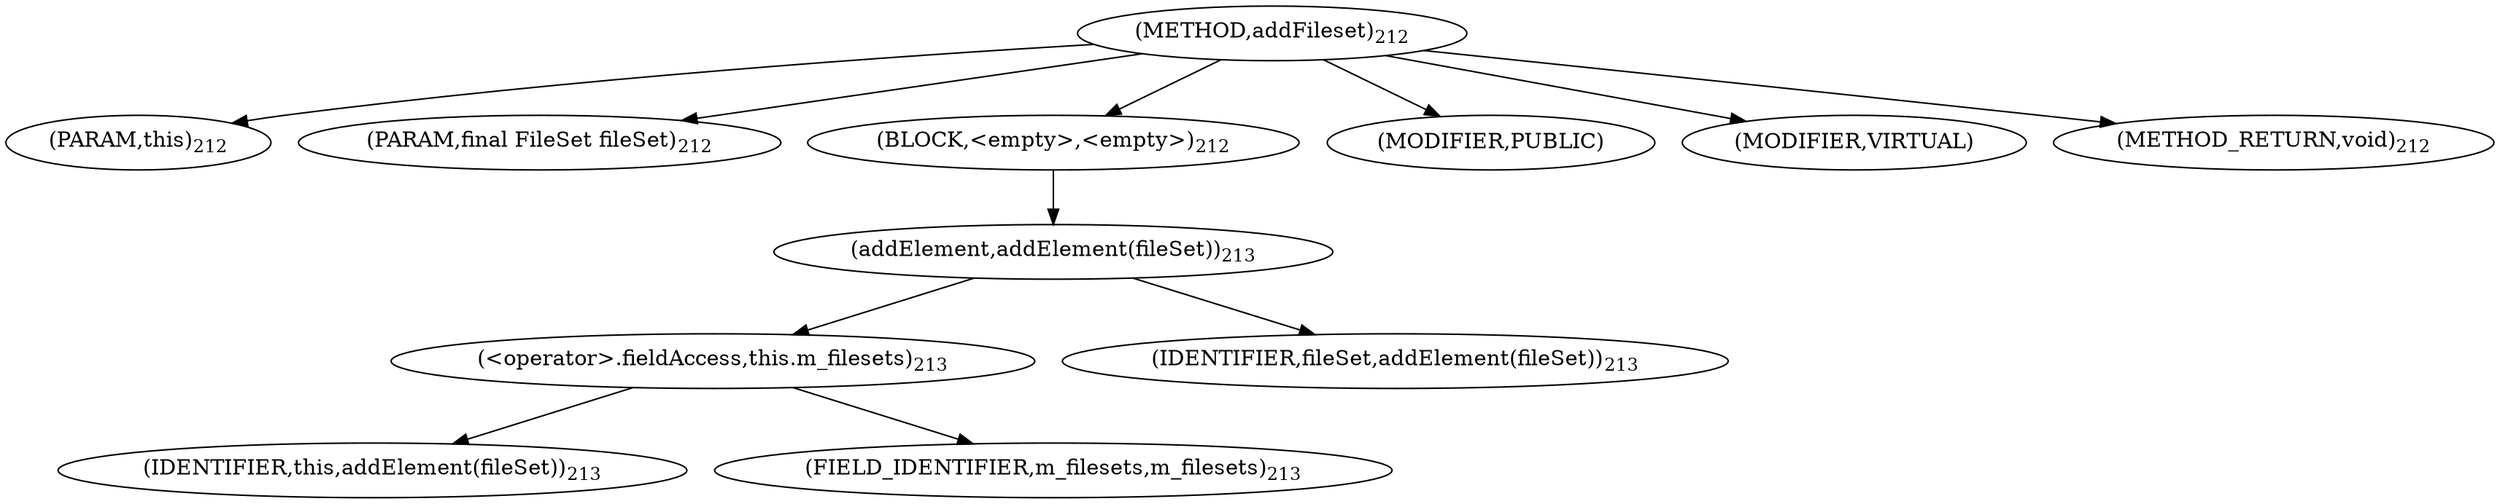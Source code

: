 digraph "addFileset" {  
"173" [label = <(METHOD,addFileset)<SUB>212</SUB>> ]
"174" [label = <(PARAM,this)<SUB>212</SUB>> ]
"175" [label = <(PARAM,final FileSet fileSet)<SUB>212</SUB>> ]
"176" [label = <(BLOCK,&lt;empty&gt;,&lt;empty&gt;)<SUB>212</SUB>> ]
"177" [label = <(addElement,addElement(fileSet))<SUB>213</SUB>> ]
"178" [label = <(&lt;operator&gt;.fieldAccess,this.m_filesets)<SUB>213</SUB>> ]
"179" [label = <(IDENTIFIER,this,addElement(fileSet))<SUB>213</SUB>> ]
"180" [label = <(FIELD_IDENTIFIER,m_filesets,m_filesets)<SUB>213</SUB>> ]
"181" [label = <(IDENTIFIER,fileSet,addElement(fileSet))<SUB>213</SUB>> ]
"182" [label = <(MODIFIER,PUBLIC)> ]
"183" [label = <(MODIFIER,VIRTUAL)> ]
"184" [label = <(METHOD_RETURN,void)<SUB>212</SUB>> ]
  "173" -> "174" 
  "173" -> "175" 
  "173" -> "176" 
  "173" -> "182" 
  "173" -> "183" 
  "173" -> "184" 
  "176" -> "177" 
  "177" -> "178" 
  "177" -> "181" 
  "178" -> "179" 
  "178" -> "180" 
}
